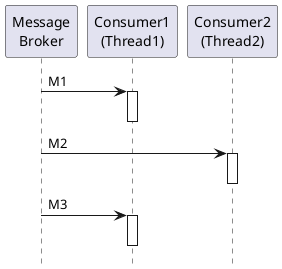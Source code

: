 @startuml
'title Competing Consumers
hide footbox
participant "Message\nBroker" as B
participant "Consumer1\n(Thread1)" as C1
participant "Consumer1\n(Thread1)" as C1
participant "Consumer2\n(Thread2)" as C2
B->C1++: M1
C1--

B->C2++: M2
C2--

B->C1++: M3
C1--
@enduml
